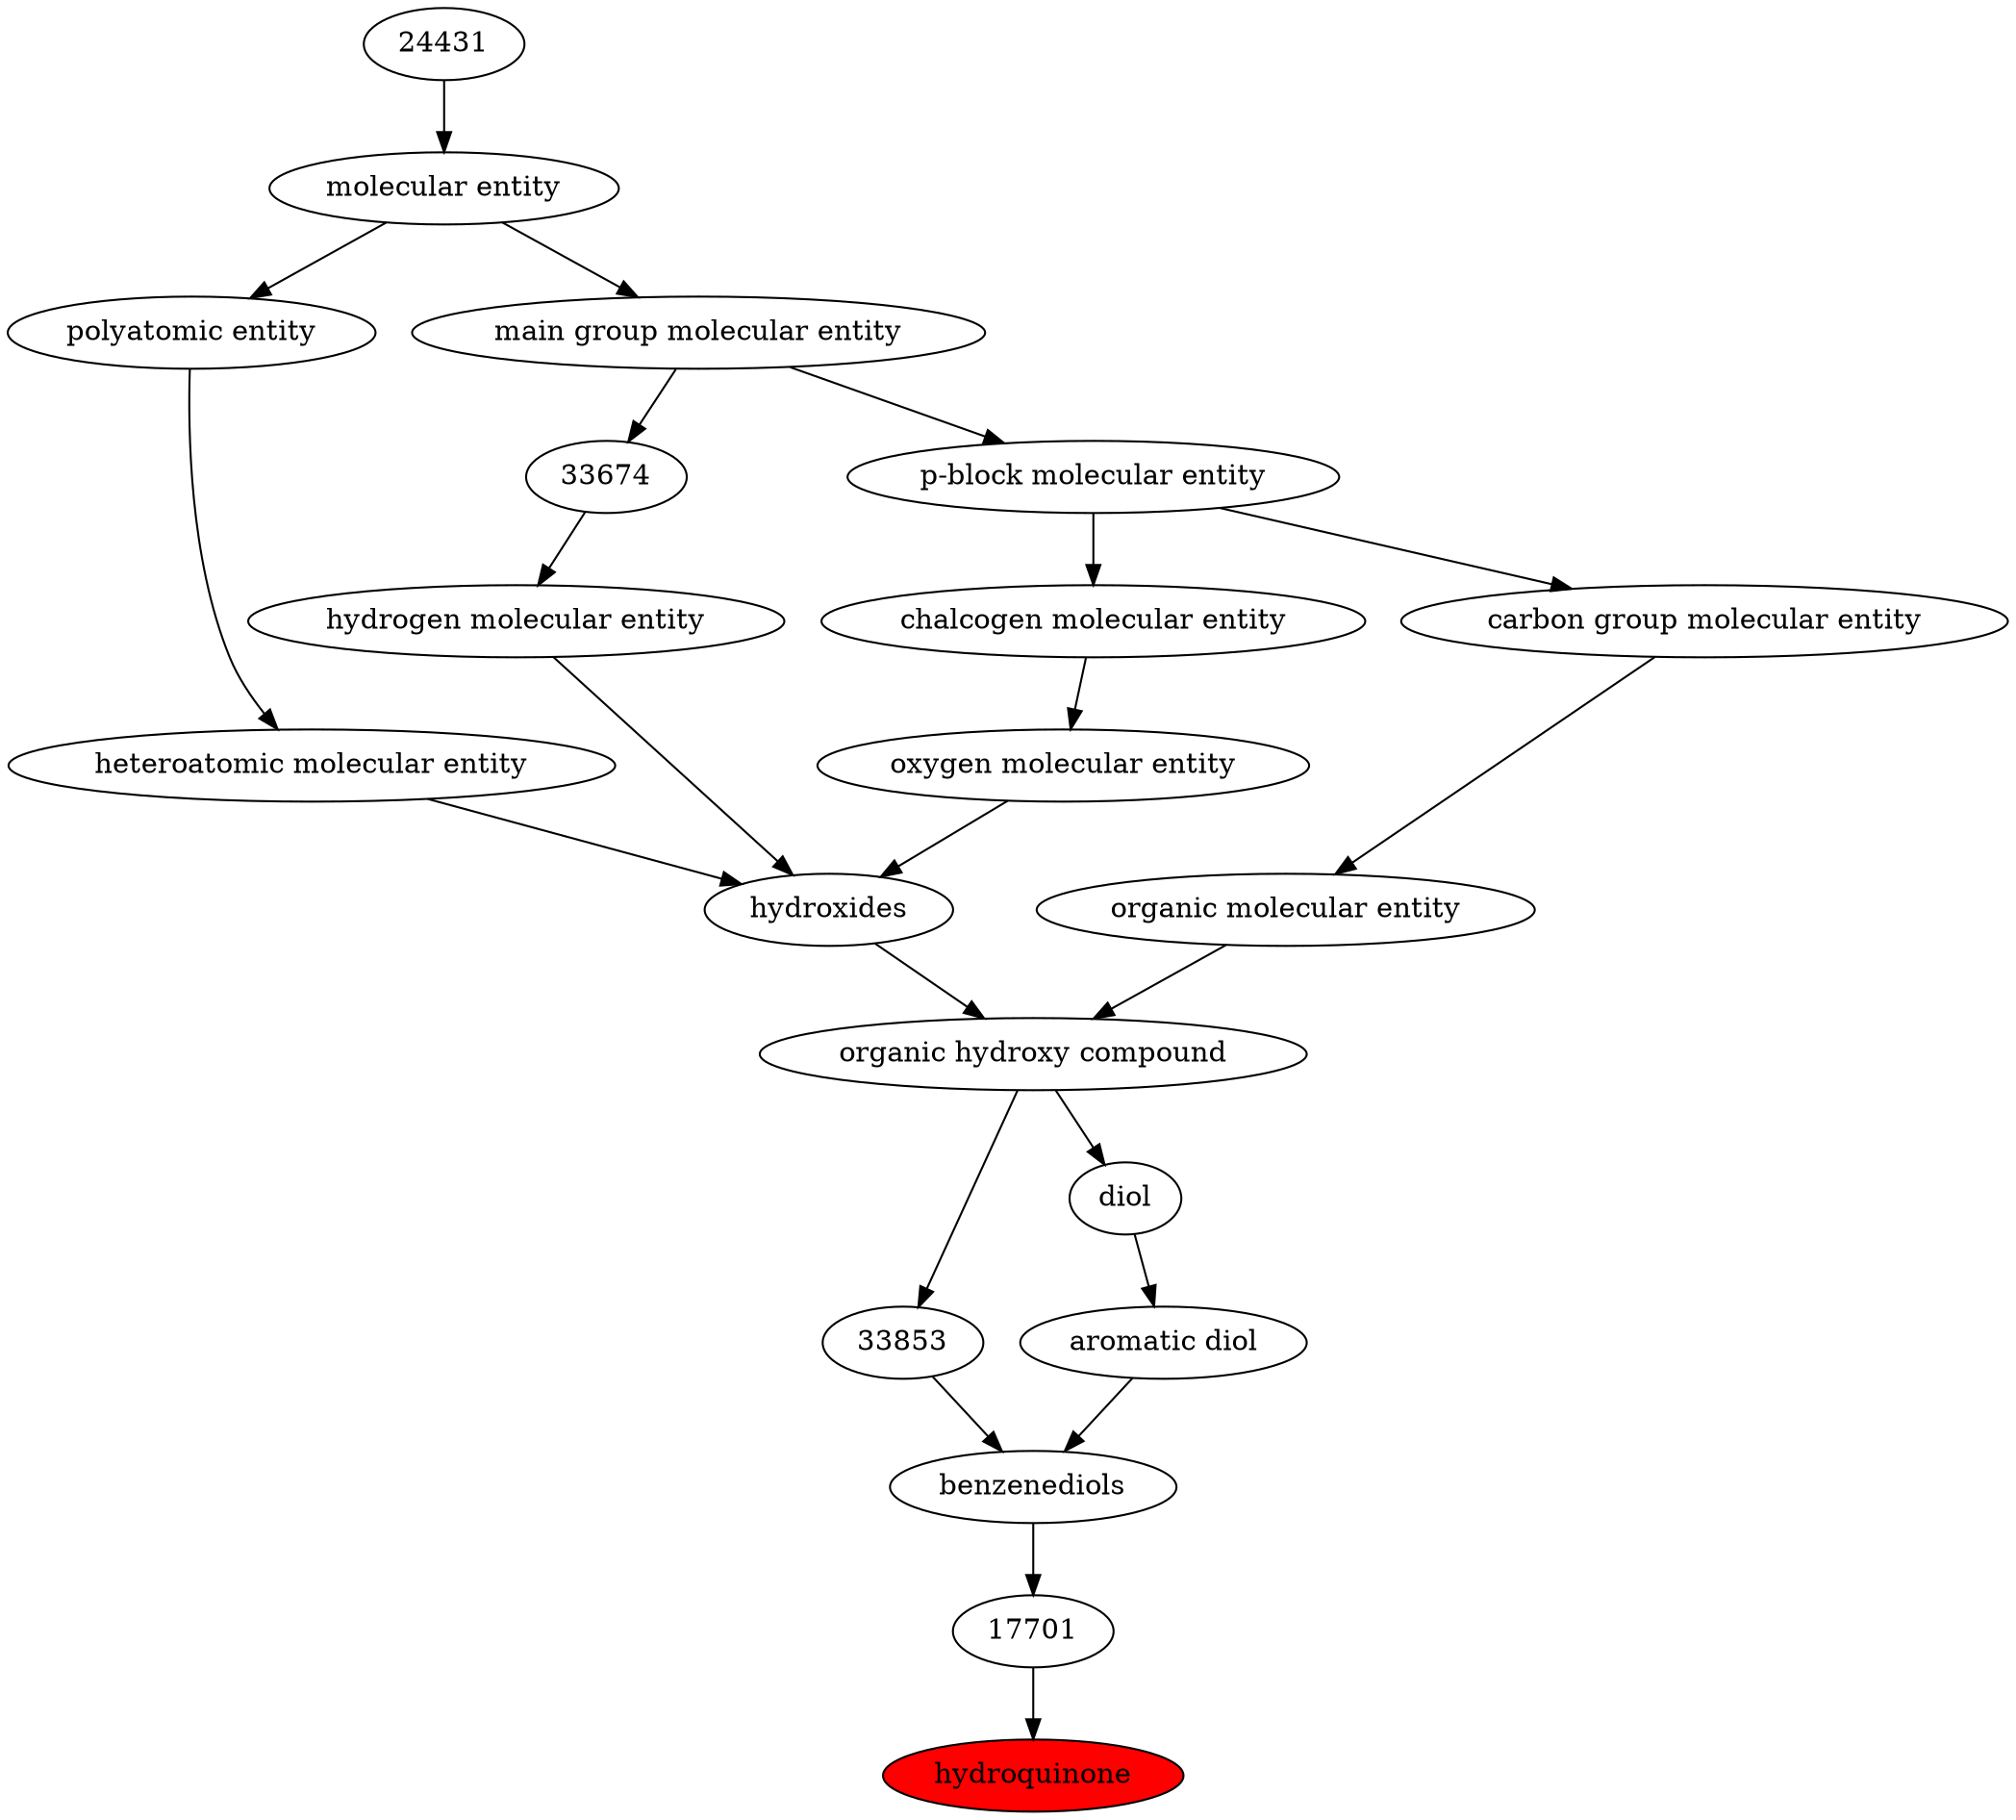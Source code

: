 digraph tree{ 
17594 [label="hydroquinone" fillcolor=red style=filled]
17701 -> 17594
17701 [label="17701"]
33570 -> 17701
33570 [label="benzenediols"]
33853 -> 33570
22625 -> 33570
33853 [label="33853"]
33822 -> 33853
22625 [label="aromatic diol"]
23824 -> 22625
33822 [label="organic hydroxy compound"]
24651 -> 33822
50860 -> 33822
23824 [label="diol"]
33822 -> 23824
24651 [label="hydroxides"]
25806 -> 24651
33608 -> 24651
37577 -> 24651
50860 [label="organic molecular entity"]
33582 -> 50860
25806 [label="oxygen molecular entity"]
33304 -> 25806
33608 [label="hydrogen molecular entity"]
33674 -> 33608
37577 [label="heteroatomic molecular entity"]
36357 -> 37577
33582 [label="carbon group molecular entity"]
33675 -> 33582
33304 [label="chalcogen molecular entity"]
33675 -> 33304
33674 [label="33674"]
33579 -> 33674
36357 [label="polyatomic entity"]
23367 -> 36357
33675 [label="p-block molecular entity"]
33579 -> 33675
33579 [label="main group molecular entity"]
23367 -> 33579
23367 [label="molecular entity"]
24431 -> 23367
24431 [label="24431"]
}